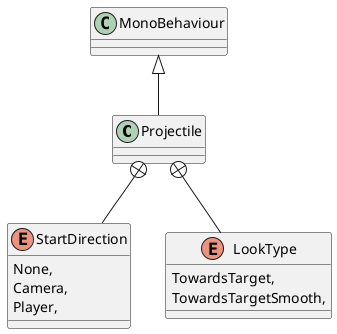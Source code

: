 @startuml
class Projectile {
}
enum StartDirection {
    None,
    Camera,
    Player,
}
enum LookType {
    TowardsTarget,
    TowardsTargetSmooth,
}
MonoBehaviour <|-- Projectile
Projectile +-- StartDirection
Projectile +-- LookType
@enduml
